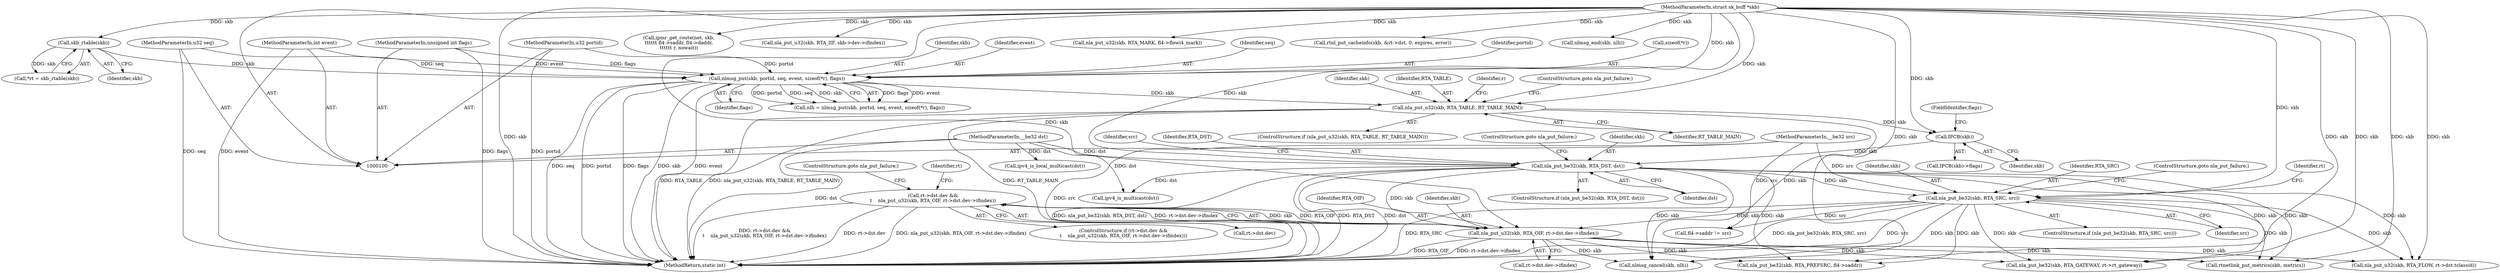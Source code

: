 digraph "0_linux_df4d92549f23e1c037e83323aff58a21b3de7fe0_1@pointer" {
"1000252" [label="(Call,rt->dst.dev &&\n\t    nla_put_u32(skb, RTA_OIF, rt->dst.dev->ifindex))"];
"1000258" [label="(Call,nla_put_u32(skb, RTA_OIF, rt->dst.dev->ifindex))"];
"1000232" [label="(Call,nla_put_be32(skb, RTA_DST, dst))"];
"1000222" [label="(Call,IPCB(skb))"];
"1000175" [label="(Call,nla_put_u32(skb, RTA_TABLE, RT_TABLE_MAIN))"];
"1000127" [label="(Call,nlmsg_put(skb, portid, seq, event, sizeof(*r), flags))"];
"1000115" [label="(Call,skb_rtable(skb))"];
"1000105" [label="(MethodParameterIn,struct sk_buff *skb)"];
"1000106" [label="(MethodParameterIn,u32 portid)"];
"1000107" [label="(MethodParameterIn,u32 seq)"];
"1000108" [label="(MethodParameterIn,int event)"];
"1000110" [label="(MethodParameterIn,unsigned int flags)"];
"1000102" [label="(MethodParameterIn,__be32 dst)"];
"1000246" [label="(Call,nla_put_be32(skb, RTA_SRC, src))"];
"1000103" [label="(MethodParameterIn,__be32 src)"];
"1000410" [label="(Call,ipmr_get_route(net, skb,\n\t\t\t\t\t\t fl4->saddr, fl4->daddr,\n\t\t\t\t\t\t r, nowait))"];
"1000236" [label="(ControlStructure,goto nla_put_failure;)"];
"1000175" [label="(Call,nla_put_u32(skb, RTA_TABLE, RT_TABLE_MAIN))"];
"1000249" [label="(Identifier,src)"];
"1000222" [label="(Call,IPCB(skb))"];
"1000116" [label="(Identifier,skb)"];
"1000450" [label="(Call,nla_put_u32(skb, RTA_IIF, skb->dev->ifindex))"];
"1000105" [label="(MethodParameterIn,struct sk_buff *skb)"];
"1000176" [label="(Identifier,skb)"];
"1000251" [label="(ControlStructure,if (rt->dst.dev &&\n\t    nla_put_u32(skb, RTA_OIF, rt->dst.dev->ifindex)))"];
"1000128" [label="(Identifier,skb)"];
"1000255" [label="(Identifier,rt)"];
"1000309" [label="(Call,nla_put_be32(skb, RTA_GATEWAY, rt->rt_gateway))"];
"1000367" [label="(Call,rtnetlink_put_metrics(skb, metrics))"];
"1000231" [label="(ControlStructure,if (nla_put_be32(skb, RTA_DST, dst)))"];
"1000401" [label="(Call,ipv4_is_local_multicast(dst))"];
"1000235" [label="(Identifier,dst)"];
"1000233" [label="(Identifier,skb)"];
"1000177" [label="(Identifier,RTA_TABLE)"];
"1000246" [label="(Call,nla_put_be32(skb, RTA_SRC, src))"];
"1000110" [label="(MethodParameterIn,unsigned int flags)"];
"1000247" [label="(Identifier,skb)"];
"1000131" [label="(Identifier,event)"];
"1000253" [label="(Call,rt->dst.dev)"];
"1000276" [label="(Call,nla_put_u32(skb, RTA_FLOW, rt->dst.tclassid))"];
"1000377" [label="(Call,nla_put_u32(skb, RTA_MARK, fl4->flowi4_mark))"];
"1000260" [label="(Identifier,RTA_OIF)"];
"1000102" [label="(MethodParameterIn,__be32 dst)"];
"1000130" [label="(Identifier,seq)"];
"1000248" [label="(Identifier,RTA_SRC)"];
"1000103" [label="(MethodParameterIn,__be32 src)"];
"1000221" [label="(Call,IPCB(skb)->flags)"];
"1000483" [label="(MethodReturn,static int)"];
"1000258" [label="(Call,nla_put_u32(skb, RTA_OIF, rt->dst.dev->ifindex))"];
"1000174" [label="(ControlStructure,if (nla_put_u32(skb, RTA_TABLE, RT_TABLE_MAIN)))"];
"1000135" [label="(Identifier,flags)"];
"1000107" [label="(MethodParameterIn,u32 seq)"];
"1000461" [label="(Call,rtnl_put_cacheinfo(skb, &rt->dst, 0, expires, error))"];
"1000245" [label="(ControlStructure,if (nla_put_be32(skb, RTA_SRC, src)))"];
"1000273" [label="(Identifier,rt)"];
"1000477" [label="(Call,nlmsg_cancel(skb, nlh))"];
"1000473" [label="(Call,nlmsg_end(skb, nlh))"];
"1000125" [label="(Call,nlh = nlmsg_put(skb, portid, seq, event, sizeof(*r), flags))"];
"1000182" [label="(Identifier,r)"];
"1000223" [label="(Identifier,skb)"];
"1000179" [label="(ControlStructure,goto nla_put_failure;)"];
"1000397" [label="(Call,ipv4_is_multicast(dst))"];
"1000250" [label="(ControlStructure,goto nla_put_failure;)"];
"1000238" [label="(Identifier,src)"];
"1000297" [label="(Call,nla_put_be32(skb, RTA_PREFSRC, fl4->saddr))"];
"1000113" [label="(Call,*rt = skb_rtable(skb))"];
"1000178" [label="(Identifier,RT_TABLE_MAIN)"];
"1000234" [label="(Identifier,RTA_DST)"];
"1000108" [label="(MethodParameterIn,int event)"];
"1000232" [label="(Call,nla_put_be32(skb, RTA_DST, dst))"];
"1000115" [label="(Call,skb_rtable(skb))"];
"1000106" [label="(MethodParameterIn,u32 portid)"];
"1000127" [label="(Call,nlmsg_put(skb, portid, seq, event, sizeof(*r), flags))"];
"1000129" [label="(Identifier,portid)"];
"1000259" [label="(Identifier,skb)"];
"1000290" [label="(Call,fl4->saddr != src)"];
"1000224" [label="(FieldIdentifier,flags)"];
"1000268" [label="(ControlStructure,goto nla_put_failure;)"];
"1000252" [label="(Call,rt->dst.dev &&\n\t    nla_put_u32(skb, RTA_OIF, rt->dst.dev->ifindex))"];
"1000132" [label="(Call,sizeof(*r))"];
"1000261" [label="(Call,rt->dst.dev->ifindex)"];
"1000252" -> "1000251"  [label="AST: "];
"1000252" -> "1000253"  [label="CFG: "];
"1000252" -> "1000258"  [label="CFG: "];
"1000253" -> "1000252"  [label="AST: "];
"1000258" -> "1000252"  [label="AST: "];
"1000268" -> "1000252"  [label="CFG: "];
"1000273" -> "1000252"  [label="CFG: "];
"1000252" -> "1000483"  [label="DDG: rt->dst.dev"];
"1000252" -> "1000483"  [label="DDG: rt->dst.dev &&\n\t    nla_put_u32(skb, RTA_OIF, rt->dst.dev->ifindex)"];
"1000252" -> "1000483"  [label="DDG: nla_put_u32(skb, RTA_OIF, rt->dst.dev->ifindex)"];
"1000258" -> "1000252"  [label="DDG: skb"];
"1000258" -> "1000252"  [label="DDG: RTA_OIF"];
"1000258" -> "1000252"  [label="DDG: rt->dst.dev->ifindex"];
"1000258" -> "1000261"  [label="CFG: "];
"1000259" -> "1000258"  [label="AST: "];
"1000260" -> "1000258"  [label="AST: "];
"1000261" -> "1000258"  [label="AST: "];
"1000258" -> "1000483"  [label="DDG: RTA_OIF"];
"1000258" -> "1000483"  [label="DDG: rt->dst.dev->ifindex"];
"1000232" -> "1000258"  [label="DDG: skb"];
"1000246" -> "1000258"  [label="DDG: skb"];
"1000105" -> "1000258"  [label="DDG: skb"];
"1000258" -> "1000276"  [label="DDG: skb"];
"1000258" -> "1000297"  [label="DDG: skb"];
"1000258" -> "1000309"  [label="DDG: skb"];
"1000258" -> "1000367"  [label="DDG: skb"];
"1000258" -> "1000477"  [label="DDG: skb"];
"1000232" -> "1000231"  [label="AST: "];
"1000232" -> "1000235"  [label="CFG: "];
"1000233" -> "1000232"  [label="AST: "];
"1000234" -> "1000232"  [label="AST: "];
"1000235" -> "1000232"  [label="AST: "];
"1000236" -> "1000232"  [label="CFG: "];
"1000238" -> "1000232"  [label="CFG: "];
"1000232" -> "1000483"  [label="DDG: dst"];
"1000232" -> "1000483"  [label="DDG: nla_put_be32(skb, RTA_DST, dst)"];
"1000232" -> "1000483"  [label="DDG: RTA_DST"];
"1000222" -> "1000232"  [label="DDG: skb"];
"1000105" -> "1000232"  [label="DDG: skb"];
"1000102" -> "1000232"  [label="DDG: dst"];
"1000232" -> "1000246"  [label="DDG: skb"];
"1000232" -> "1000276"  [label="DDG: skb"];
"1000232" -> "1000297"  [label="DDG: skb"];
"1000232" -> "1000309"  [label="DDG: skb"];
"1000232" -> "1000367"  [label="DDG: skb"];
"1000232" -> "1000397"  [label="DDG: dst"];
"1000232" -> "1000477"  [label="DDG: skb"];
"1000222" -> "1000221"  [label="AST: "];
"1000222" -> "1000223"  [label="CFG: "];
"1000223" -> "1000222"  [label="AST: "];
"1000224" -> "1000222"  [label="CFG: "];
"1000175" -> "1000222"  [label="DDG: skb"];
"1000105" -> "1000222"  [label="DDG: skb"];
"1000175" -> "1000174"  [label="AST: "];
"1000175" -> "1000178"  [label="CFG: "];
"1000176" -> "1000175"  [label="AST: "];
"1000177" -> "1000175"  [label="AST: "];
"1000178" -> "1000175"  [label="AST: "];
"1000179" -> "1000175"  [label="CFG: "];
"1000182" -> "1000175"  [label="CFG: "];
"1000175" -> "1000483"  [label="DDG: RT_TABLE_MAIN"];
"1000175" -> "1000483"  [label="DDG: RTA_TABLE"];
"1000175" -> "1000483"  [label="DDG: nla_put_u32(skb, RTA_TABLE, RT_TABLE_MAIN)"];
"1000127" -> "1000175"  [label="DDG: skb"];
"1000105" -> "1000175"  [label="DDG: skb"];
"1000175" -> "1000477"  [label="DDG: skb"];
"1000127" -> "1000125"  [label="AST: "];
"1000127" -> "1000135"  [label="CFG: "];
"1000128" -> "1000127"  [label="AST: "];
"1000129" -> "1000127"  [label="AST: "];
"1000130" -> "1000127"  [label="AST: "];
"1000131" -> "1000127"  [label="AST: "];
"1000132" -> "1000127"  [label="AST: "];
"1000135" -> "1000127"  [label="AST: "];
"1000125" -> "1000127"  [label="CFG: "];
"1000127" -> "1000483"  [label="DDG: seq"];
"1000127" -> "1000483"  [label="DDG: portid"];
"1000127" -> "1000483"  [label="DDG: flags"];
"1000127" -> "1000483"  [label="DDG: skb"];
"1000127" -> "1000483"  [label="DDG: event"];
"1000127" -> "1000125"  [label="DDG: flags"];
"1000127" -> "1000125"  [label="DDG: event"];
"1000127" -> "1000125"  [label="DDG: portid"];
"1000127" -> "1000125"  [label="DDG: seq"];
"1000127" -> "1000125"  [label="DDG: skb"];
"1000115" -> "1000127"  [label="DDG: skb"];
"1000105" -> "1000127"  [label="DDG: skb"];
"1000106" -> "1000127"  [label="DDG: portid"];
"1000107" -> "1000127"  [label="DDG: seq"];
"1000108" -> "1000127"  [label="DDG: event"];
"1000110" -> "1000127"  [label="DDG: flags"];
"1000115" -> "1000113"  [label="AST: "];
"1000115" -> "1000116"  [label="CFG: "];
"1000116" -> "1000115"  [label="AST: "];
"1000113" -> "1000115"  [label="CFG: "];
"1000115" -> "1000113"  [label="DDG: skb"];
"1000105" -> "1000115"  [label="DDG: skb"];
"1000105" -> "1000100"  [label="AST: "];
"1000105" -> "1000483"  [label="DDG: skb"];
"1000105" -> "1000246"  [label="DDG: skb"];
"1000105" -> "1000276"  [label="DDG: skb"];
"1000105" -> "1000297"  [label="DDG: skb"];
"1000105" -> "1000309"  [label="DDG: skb"];
"1000105" -> "1000367"  [label="DDG: skb"];
"1000105" -> "1000377"  [label="DDG: skb"];
"1000105" -> "1000410"  [label="DDG: skb"];
"1000105" -> "1000450"  [label="DDG: skb"];
"1000105" -> "1000461"  [label="DDG: skb"];
"1000105" -> "1000473"  [label="DDG: skb"];
"1000105" -> "1000477"  [label="DDG: skb"];
"1000106" -> "1000100"  [label="AST: "];
"1000106" -> "1000483"  [label="DDG: portid"];
"1000107" -> "1000100"  [label="AST: "];
"1000107" -> "1000483"  [label="DDG: seq"];
"1000108" -> "1000100"  [label="AST: "];
"1000108" -> "1000483"  [label="DDG: event"];
"1000110" -> "1000100"  [label="AST: "];
"1000110" -> "1000483"  [label="DDG: flags"];
"1000102" -> "1000100"  [label="AST: "];
"1000102" -> "1000483"  [label="DDG: dst"];
"1000102" -> "1000397"  [label="DDG: dst"];
"1000102" -> "1000401"  [label="DDG: dst"];
"1000246" -> "1000245"  [label="AST: "];
"1000246" -> "1000249"  [label="CFG: "];
"1000247" -> "1000246"  [label="AST: "];
"1000248" -> "1000246"  [label="AST: "];
"1000249" -> "1000246"  [label="AST: "];
"1000250" -> "1000246"  [label="CFG: "];
"1000255" -> "1000246"  [label="CFG: "];
"1000246" -> "1000483"  [label="DDG: RTA_SRC"];
"1000246" -> "1000483"  [label="DDG: nla_put_be32(skb, RTA_SRC, src)"];
"1000246" -> "1000483"  [label="DDG: src"];
"1000103" -> "1000246"  [label="DDG: src"];
"1000246" -> "1000276"  [label="DDG: skb"];
"1000246" -> "1000290"  [label="DDG: src"];
"1000246" -> "1000297"  [label="DDG: skb"];
"1000246" -> "1000309"  [label="DDG: skb"];
"1000246" -> "1000367"  [label="DDG: skb"];
"1000246" -> "1000477"  [label="DDG: skb"];
"1000103" -> "1000100"  [label="AST: "];
"1000103" -> "1000483"  [label="DDG: src"];
"1000103" -> "1000290"  [label="DDG: src"];
}
